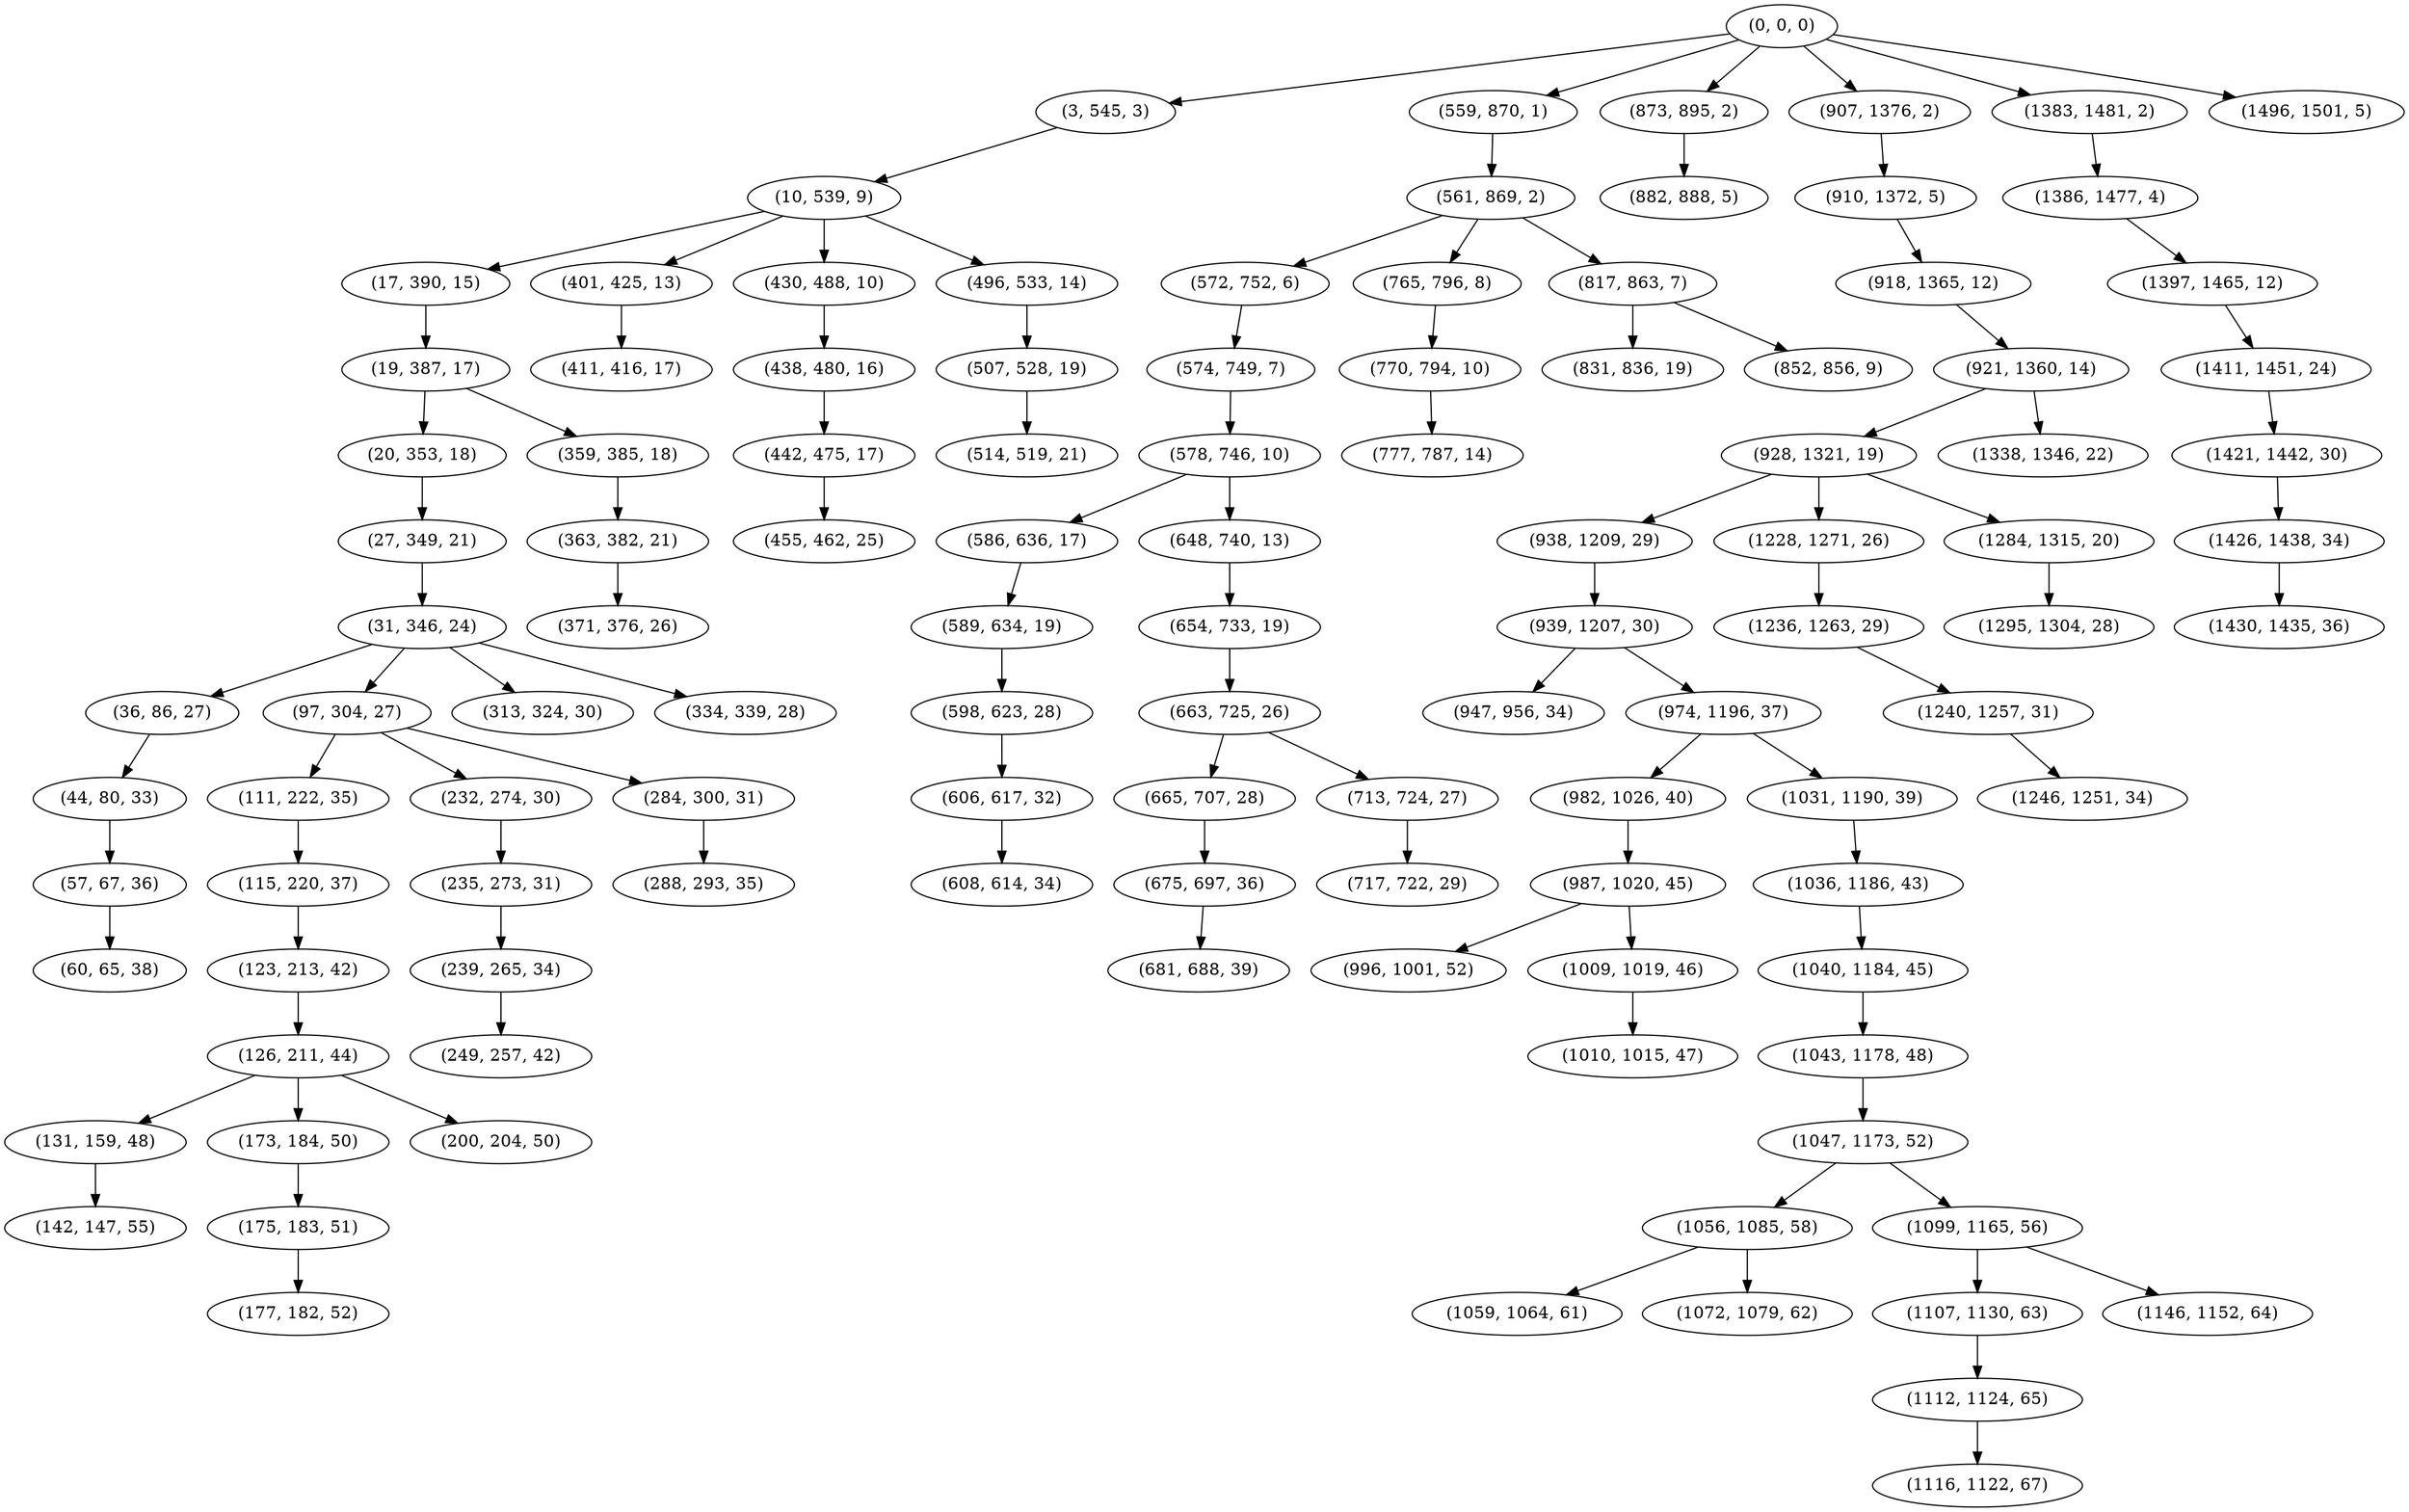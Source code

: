 digraph tree {
    "(0, 0, 0)";
    "(3, 545, 3)";
    "(10, 539, 9)";
    "(17, 390, 15)";
    "(19, 387, 17)";
    "(20, 353, 18)";
    "(27, 349, 21)";
    "(31, 346, 24)";
    "(36, 86, 27)";
    "(44, 80, 33)";
    "(57, 67, 36)";
    "(60, 65, 38)";
    "(97, 304, 27)";
    "(111, 222, 35)";
    "(115, 220, 37)";
    "(123, 213, 42)";
    "(126, 211, 44)";
    "(131, 159, 48)";
    "(142, 147, 55)";
    "(173, 184, 50)";
    "(175, 183, 51)";
    "(177, 182, 52)";
    "(200, 204, 50)";
    "(232, 274, 30)";
    "(235, 273, 31)";
    "(239, 265, 34)";
    "(249, 257, 42)";
    "(284, 300, 31)";
    "(288, 293, 35)";
    "(313, 324, 30)";
    "(334, 339, 28)";
    "(359, 385, 18)";
    "(363, 382, 21)";
    "(371, 376, 26)";
    "(401, 425, 13)";
    "(411, 416, 17)";
    "(430, 488, 10)";
    "(438, 480, 16)";
    "(442, 475, 17)";
    "(455, 462, 25)";
    "(496, 533, 14)";
    "(507, 528, 19)";
    "(514, 519, 21)";
    "(559, 870, 1)";
    "(561, 869, 2)";
    "(572, 752, 6)";
    "(574, 749, 7)";
    "(578, 746, 10)";
    "(586, 636, 17)";
    "(589, 634, 19)";
    "(598, 623, 28)";
    "(606, 617, 32)";
    "(608, 614, 34)";
    "(648, 740, 13)";
    "(654, 733, 19)";
    "(663, 725, 26)";
    "(665, 707, 28)";
    "(675, 697, 36)";
    "(681, 688, 39)";
    "(713, 724, 27)";
    "(717, 722, 29)";
    "(765, 796, 8)";
    "(770, 794, 10)";
    "(777, 787, 14)";
    "(817, 863, 7)";
    "(831, 836, 19)";
    "(852, 856, 9)";
    "(873, 895, 2)";
    "(882, 888, 5)";
    "(907, 1376, 2)";
    "(910, 1372, 5)";
    "(918, 1365, 12)";
    "(921, 1360, 14)";
    "(928, 1321, 19)";
    "(938, 1209, 29)";
    "(939, 1207, 30)";
    "(947, 956, 34)";
    "(974, 1196, 37)";
    "(982, 1026, 40)";
    "(987, 1020, 45)";
    "(996, 1001, 52)";
    "(1009, 1019, 46)";
    "(1010, 1015, 47)";
    "(1031, 1190, 39)";
    "(1036, 1186, 43)";
    "(1040, 1184, 45)";
    "(1043, 1178, 48)";
    "(1047, 1173, 52)";
    "(1056, 1085, 58)";
    "(1059, 1064, 61)";
    "(1072, 1079, 62)";
    "(1099, 1165, 56)";
    "(1107, 1130, 63)";
    "(1112, 1124, 65)";
    "(1116, 1122, 67)";
    "(1146, 1152, 64)";
    "(1228, 1271, 26)";
    "(1236, 1263, 29)";
    "(1240, 1257, 31)";
    "(1246, 1251, 34)";
    "(1284, 1315, 20)";
    "(1295, 1304, 28)";
    "(1338, 1346, 22)";
    "(1383, 1481, 2)";
    "(1386, 1477, 4)";
    "(1397, 1465, 12)";
    "(1411, 1451, 24)";
    "(1421, 1442, 30)";
    "(1426, 1438, 34)";
    "(1430, 1435, 36)";
    "(1496, 1501, 5)";
    "(0, 0, 0)" -> "(3, 545, 3)";
    "(0, 0, 0)" -> "(559, 870, 1)";
    "(0, 0, 0)" -> "(873, 895, 2)";
    "(0, 0, 0)" -> "(907, 1376, 2)";
    "(0, 0, 0)" -> "(1383, 1481, 2)";
    "(0, 0, 0)" -> "(1496, 1501, 5)";
    "(3, 545, 3)" -> "(10, 539, 9)";
    "(10, 539, 9)" -> "(17, 390, 15)";
    "(10, 539, 9)" -> "(401, 425, 13)";
    "(10, 539, 9)" -> "(430, 488, 10)";
    "(10, 539, 9)" -> "(496, 533, 14)";
    "(17, 390, 15)" -> "(19, 387, 17)";
    "(19, 387, 17)" -> "(20, 353, 18)";
    "(19, 387, 17)" -> "(359, 385, 18)";
    "(20, 353, 18)" -> "(27, 349, 21)";
    "(27, 349, 21)" -> "(31, 346, 24)";
    "(31, 346, 24)" -> "(36, 86, 27)";
    "(31, 346, 24)" -> "(97, 304, 27)";
    "(31, 346, 24)" -> "(313, 324, 30)";
    "(31, 346, 24)" -> "(334, 339, 28)";
    "(36, 86, 27)" -> "(44, 80, 33)";
    "(44, 80, 33)" -> "(57, 67, 36)";
    "(57, 67, 36)" -> "(60, 65, 38)";
    "(97, 304, 27)" -> "(111, 222, 35)";
    "(97, 304, 27)" -> "(232, 274, 30)";
    "(97, 304, 27)" -> "(284, 300, 31)";
    "(111, 222, 35)" -> "(115, 220, 37)";
    "(115, 220, 37)" -> "(123, 213, 42)";
    "(123, 213, 42)" -> "(126, 211, 44)";
    "(126, 211, 44)" -> "(131, 159, 48)";
    "(126, 211, 44)" -> "(173, 184, 50)";
    "(126, 211, 44)" -> "(200, 204, 50)";
    "(131, 159, 48)" -> "(142, 147, 55)";
    "(173, 184, 50)" -> "(175, 183, 51)";
    "(175, 183, 51)" -> "(177, 182, 52)";
    "(232, 274, 30)" -> "(235, 273, 31)";
    "(235, 273, 31)" -> "(239, 265, 34)";
    "(239, 265, 34)" -> "(249, 257, 42)";
    "(284, 300, 31)" -> "(288, 293, 35)";
    "(359, 385, 18)" -> "(363, 382, 21)";
    "(363, 382, 21)" -> "(371, 376, 26)";
    "(401, 425, 13)" -> "(411, 416, 17)";
    "(430, 488, 10)" -> "(438, 480, 16)";
    "(438, 480, 16)" -> "(442, 475, 17)";
    "(442, 475, 17)" -> "(455, 462, 25)";
    "(496, 533, 14)" -> "(507, 528, 19)";
    "(507, 528, 19)" -> "(514, 519, 21)";
    "(559, 870, 1)" -> "(561, 869, 2)";
    "(561, 869, 2)" -> "(572, 752, 6)";
    "(561, 869, 2)" -> "(765, 796, 8)";
    "(561, 869, 2)" -> "(817, 863, 7)";
    "(572, 752, 6)" -> "(574, 749, 7)";
    "(574, 749, 7)" -> "(578, 746, 10)";
    "(578, 746, 10)" -> "(586, 636, 17)";
    "(578, 746, 10)" -> "(648, 740, 13)";
    "(586, 636, 17)" -> "(589, 634, 19)";
    "(589, 634, 19)" -> "(598, 623, 28)";
    "(598, 623, 28)" -> "(606, 617, 32)";
    "(606, 617, 32)" -> "(608, 614, 34)";
    "(648, 740, 13)" -> "(654, 733, 19)";
    "(654, 733, 19)" -> "(663, 725, 26)";
    "(663, 725, 26)" -> "(665, 707, 28)";
    "(663, 725, 26)" -> "(713, 724, 27)";
    "(665, 707, 28)" -> "(675, 697, 36)";
    "(675, 697, 36)" -> "(681, 688, 39)";
    "(713, 724, 27)" -> "(717, 722, 29)";
    "(765, 796, 8)" -> "(770, 794, 10)";
    "(770, 794, 10)" -> "(777, 787, 14)";
    "(817, 863, 7)" -> "(831, 836, 19)";
    "(817, 863, 7)" -> "(852, 856, 9)";
    "(873, 895, 2)" -> "(882, 888, 5)";
    "(907, 1376, 2)" -> "(910, 1372, 5)";
    "(910, 1372, 5)" -> "(918, 1365, 12)";
    "(918, 1365, 12)" -> "(921, 1360, 14)";
    "(921, 1360, 14)" -> "(928, 1321, 19)";
    "(921, 1360, 14)" -> "(1338, 1346, 22)";
    "(928, 1321, 19)" -> "(938, 1209, 29)";
    "(928, 1321, 19)" -> "(1228, 1271, 26)";
    "(928, 1321, 19)" -> "(1284, 1315, 20)";
    "(938, 1209, 29)" -> "(939, 1207, 30)";
    "(939, 1207, 30)" -> "(947, 956, 34)";
    "(939, 1207, 30)" -> "(974, 1196, 37)";
    "(974, 1196, 37)" -> "(982, 1026, 40)";
    "(974, 1196, 37)" -> "(1031, 1190, 39)";
    "(982, 1026, 40)" -> "(987, 1020, 45)";
    "(987, 1020, 45)" -> "(996, 1001, 52)";
    "(987, 1020, 45)" -> "(1009, 1019, 46)";
    "(1009, 1019, 46)" -> "(1010, 1015, 47)";
    "(1031, 1190, 39)" -> "(1036, 1186, 43)";
    "(1036, 1186, 43)" -> "(1040, 1184, 45)";
    "(1040, 1184, 45)" -> "(1043, 1178, 48)";
    "(1043, 1178, 48)" -> "(1047, 1173, 52)";
    "(1047, 1173, 52)" -> "(1056, 1085, 58)";
    "(1047, 1173, 52)" -> "(1099, 1165, 56)";
    "(1056, 1085, 58)" -> "(1059, 1064, 61)";
    "(1056, 1085, 58)" -> "(1072, 1079, 62)";
    "(1099, 1165, 56)" -> "(1107, 1130, 63)";
    "(1099, 1165, 56)" -> "(1146, 1152, 64)";
    "(1107, 1130, 63)" -> "(1112, 1124, 65)";
    "(1112, 1124, 65)" -> "(1116, 1122, 67)";
    "(1228, 1271, 26)" -> "(1236, 1263, 29)";
    "(1236, 1263, 29)" -> "(1240, 1257, 31)";
    "(1240, 1257, 31)" -> "(1246, 1251, 34)";
    "(1284, 1315, 20)" -> "(1295, 1304, 28)";
    "(1383, 1481, 2)" -> "(1386, 1477, 4)";
    "(1386, 1477, 4)" -> "(1397, 1465, 12)";
    "(1397, 1465, 12)" -> "(1411, 1451, 24)";
    "(1411, 1451, 24)" -> "(1421, 1442, 30)";
    "(1421, 1442, 30)" -> "(1426, 1438, 34)";
    "(1426, 1438, 34)" -> "(1430, 1435, 36)";
}
